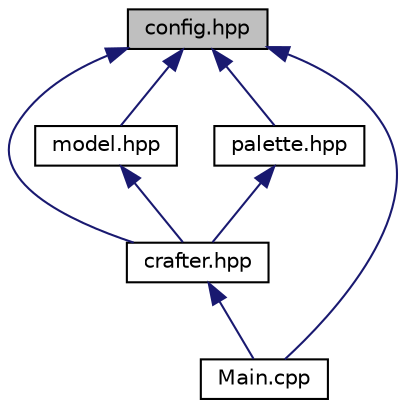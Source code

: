 digraph "config.hpp"
{
  edge [fontname="Helvetica",fontsize="10",labelfontname="Helvetica",labelfontsize="10"];
  node [fontname="Helvetica",fontsize="10",shape=record];
  Node1 [label="config.hpp",height=0.2,width=0.4,color="black", fillcolor="grey75", style="filled", fontcolor="black"];
  Node1 -> Node2 [dir="back",color="midnightblue",fontsize="10",style="solid",fontname="Helvetica"];
  Node2 [label="crafter.hpp",height=0.2,width=0.4,color="black", fillcolor="white", style="filled",URL="$crafter_8hpp.html",tooltip="Class declaration for the program managing the state and models. "];
  Node2 -> Node3 [dir="back",color="midnightblue",fontsize="10",style="solid",fontname="Helvetica"];
  Node3 [label="Main.cpp",height=0.2,width=0.4,color="black", fillcolor="white", style="filled",URL="$Main_8cpp.html",tooltip="Main funciton which creates and passes the window to the Crafter. "];
  Node1 -> Node4 [dir="back",color="midnightblue",fontsize="10",style="solid",fontname="Helvetica"];
  Node4 [label="model.hpp",height=0.2,width=0.4,color="black", fillcolor="white", style="filled",URL="$model_8hpp.html",tooltip="Class declaration for the Model. "];
  Node4 -> Node2 [dir="back",color="midnightblue",fontsize="10",style="solid",fontname="Helvetica"];
  Node1 -> Node5 [dir="back",color="midnightblue",fontsize="10",style="solid",fontname="Helvetica"];
  Node5 [label="palette.hpp",height=0.2,width=0.4,color="black", fillcolor="white", style="filled",URL="$palette_8hpp.html",tooltip="Class declaration for the Color Palette. "];
  Node5 -> Node2 [dir="back",color="midnightblue",fontsize="10",style="solid",fontname="Helvetica"];
  Node1 -> Node3 [dir="back",color="midnightblue",fontsize="10",style="solid",fontname="Helvetica"];
}
